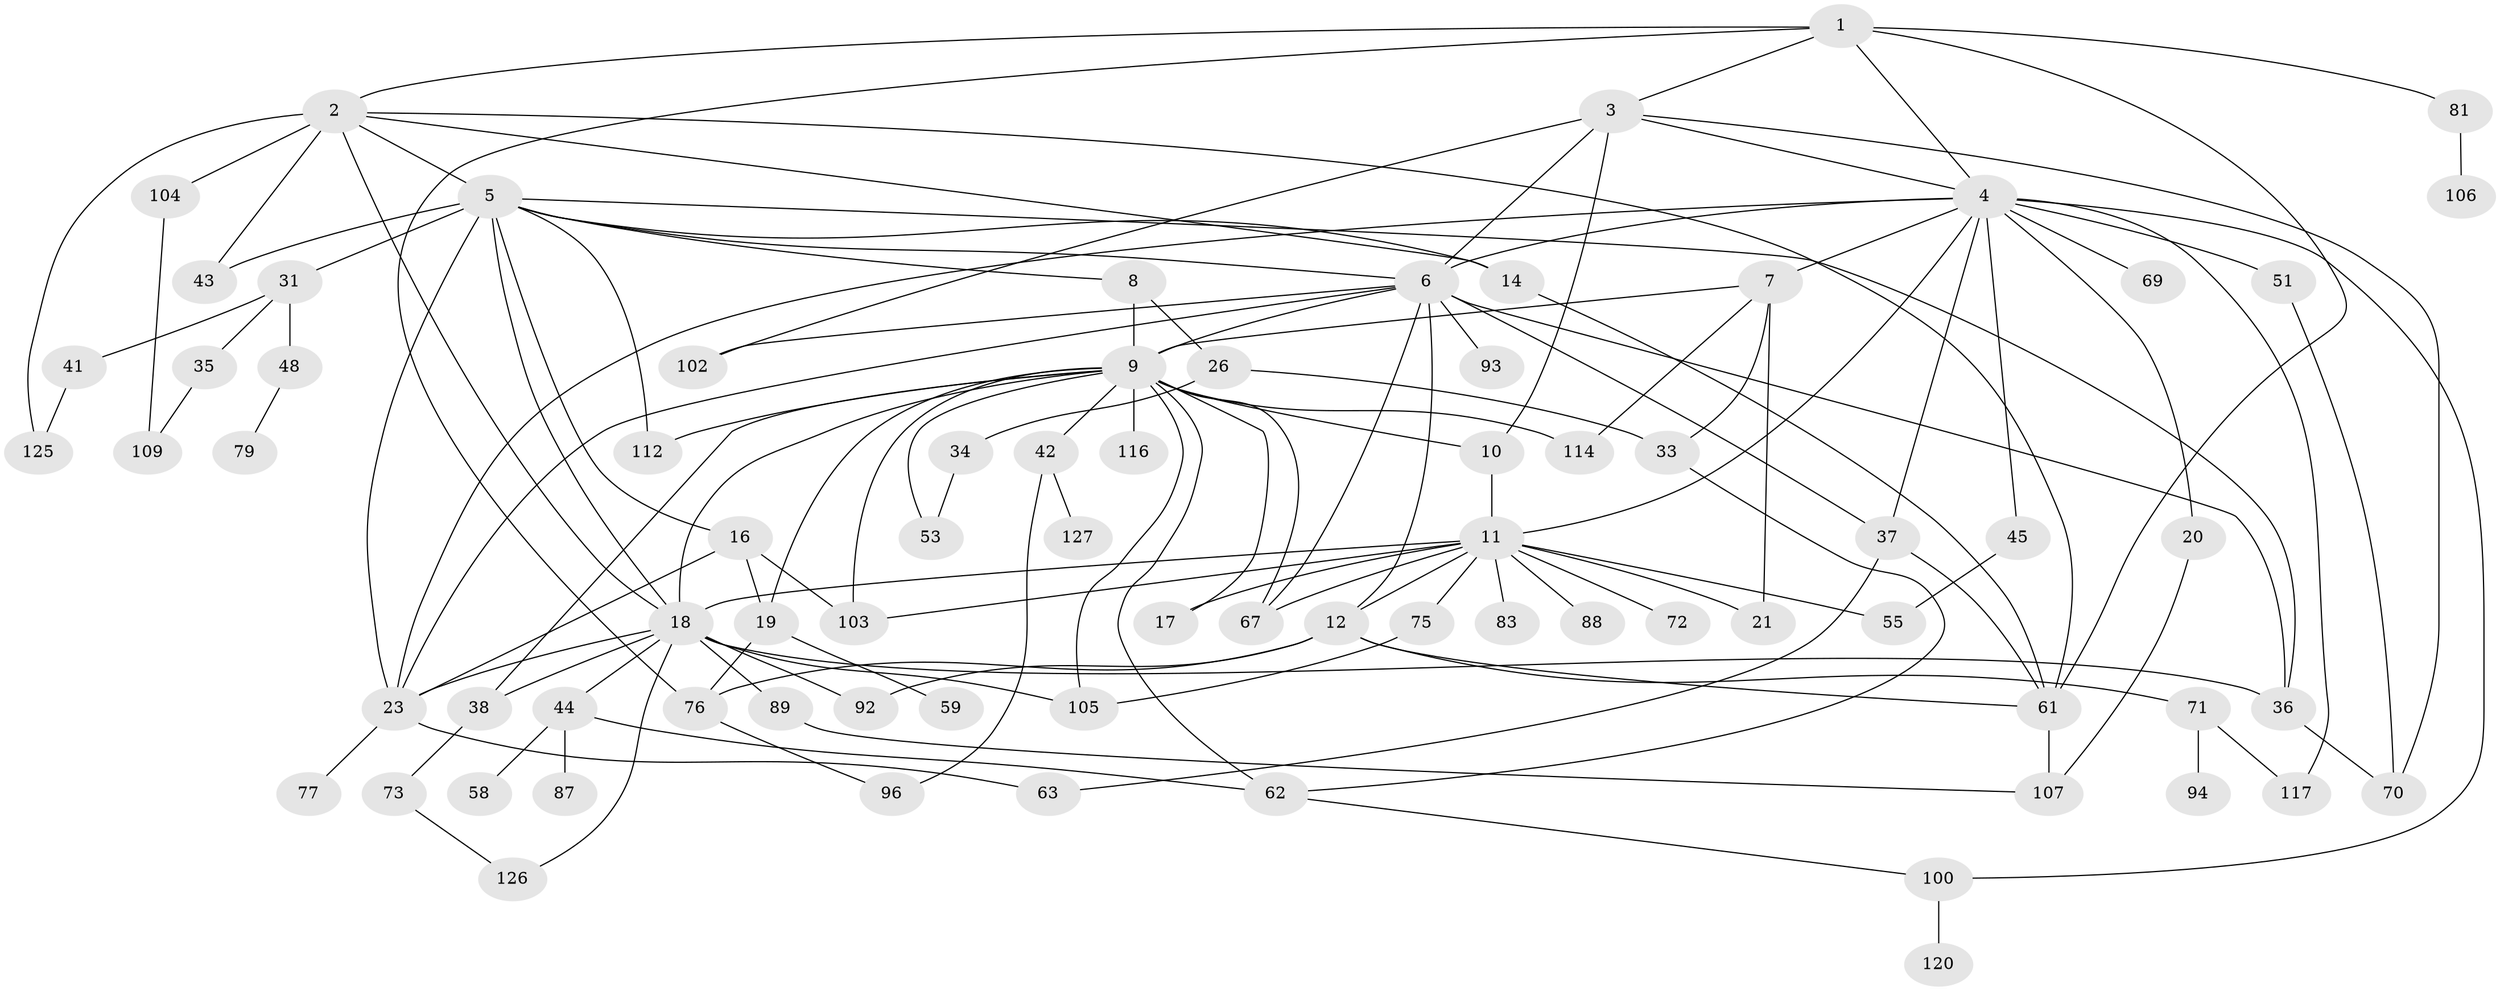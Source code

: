 // original degree distribution, {6: 0.046511627906976744, 5: 0.10077519379844961, 7: 0.023255813953488372, 8: 0.007751937984496124, 11: 0.015503875968992248, 3: 0.20155038759689922, 2: 0.3178294573643411, 4: 0.08527131782945736, 1: 0.20155038759689922}
// Generated by graph-tools (version 1.1) at 2025/17/03/04/25 18:17:13]
// undirected, 77 vertices, 132 edges
graph export_dot {
graph [start="1"]
  node [color=gray90,style=filled];
  1;
  2 [super="+13"];
  3;
  4 [super="+47+30+110"];
  5 [super="+22+27+123+29"];
  6 [super="+25"];
  7;
  8;
  9 [super="+108+60+66+121+57"];
  10;
  11 [super="+50+24+15"];
  12 [super="+80"];
  14;
  16 [super="+46+86"];
  17 [super="+98"];
  18 [super="+28"];
  19 [super="+39"];
  20 [super="+40"];
  21;
  23 [super="+52+56"];
  26;
  31;
  33 [super="+54"];
  34;
  35;
  36 [super="+68"];
  37;
  38;
  41;
  42;
  43 [super="+99"];
  44;
  45;
  48;
  51 [super="+74"];
  53;
  55 [super="+122"];
  58;
  59 [super="+90"];
  61 [super="+78"];
  62 [super="+84+119"];
  63;
  67;
  69;
  70;
  71;
  72;
  73;
  75;
  76 [super="+111"];
  77;
  79;
  81 [super="+85"];
  83;
  87;
  88 [super="+113"];
  89 [super="+101"];
  92;
  93;
  94;
  96;
  100;
  102;
  103;
  104;
  105;
  106;
  107;
  109;
  112;
  114;
  116;
  117;
  120;
  125;
  126;
  127;
  1 -- 2;
  1 -- 3;
  1 -- 4;
  1 -- 81;
  1 -- 76;
  1 -- 61;
  2 -- 5;
  2 -- 125;
  2 -- 14;
  2 -- 104;
  2 -- 43;
  2 -- 61;
  2 -- 18;
  3 -- 6;
  3 -- 10;
  3 -- 102;
  3 -- 70;
  3 -- 4;
  4 -- 7;
  4 -- 20;
  4 -- 45;
  4 -- 51 [weight=2];
  4 -- 117;
  4 -- 100;
  4 -- 6;
  4 -- 37;
  4 -- 69;
  4 -- 11;
  4 -- 23;
  5 -- 8;
  5 -- 16;
  5 -- 31 [weight=2];
  5 -- 112;
  5 -- 6;
  5 -- 23;
  5 -- 36;
  5 -- 14;
  5 -- 18 [weight=2];
  5 -- 43;
  6 -- 9;
  6 -- 23;
  6 -- 37;
  6 -- 67;
  6 -- 93;
  6 -- 102;
  6 -- 36;
  6 -- 12 [weight=2];
  7 -- 21;
  7 -- 33;
  7 -- 114;
  7 -- 9;
  8 -- 26;
  8 -- 9;
  9 -- 17;
  9 -- 42;
  9 -- 116;
  9 -- 112;
  9 -- 53;
  9 -- 62;
  9 -- 38;
  9 -- 19;
  9 -- 105;
  9 -- 18;
  9 -- 114;
  9 -- 67;
  9 -- 103;
  9 -- 10;
  10 -- 11;
  11 -- 12;
  11 -- 18 [weight=2];
  11 -- 17;
  11 -- 75;
  11 -- 83;
  11 -- 21;
  11 -- 103;
  11 -- 67;
  11 -- 55;
  11 -- 88;
  11 -- 72;
  12 -- 71;
  12 -- 76;
  12 -- 61;
  12 -- 92;
  14 -- 61;
  16 -- 19;
  16 -- 103;
  16 -- 23;
  18 -- 38;
  18 -- 126;
  18 -- 36;
  18 -- 105;
  18 -- 44;
  18 -- 23;
  18 -- 89;
  18 -- 92;
  19 -- 76;
  19 -- 59;
  20 -- 107;
  23 -- 77;
  23 -- 63;
  26 -- 34;
  26 -- 33;
  31 -- 35;
  31 -- 41;
  31 -- 48;
  33 -- 62;
  34 -- 53;
  35 -- 109;
  36 -- 70;
  37 -- 61;
  37 -- 63;
  38 -- 73;
  41 -- 125;
  42 -- 96;
  42 -- 127;
  44 -- 58;
  44 -- 87;
  44 -- 62;
  45 -- 55;
  48 -- 79;
  51 -- 70;
  61 -- 107;
  62 -- 100;
  71 -- 94;
  71 -- 117;
  73 -- 126;
  75 -- 105;
  76 -- 96;
  81 -- 106;
  89 -- 107;
  100 -- 120;
  104 -- 109;
}
